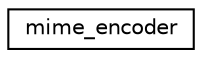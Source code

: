 digraph "Graphical Class Hierarchy"
{
  edge [fontname="Helvetica",fontsize="10",labelfontname="Helvetica",labelfontsize="10"];
  node [fontname="Helvetica",fontsize="10",shape=record];
  rankdir="LR";
  Node0 [label="mime_encoder",height=0.2,width=0.4,color="black", fillcolor="white", style="filled",URL="$structmime__encoder.html"];
}

